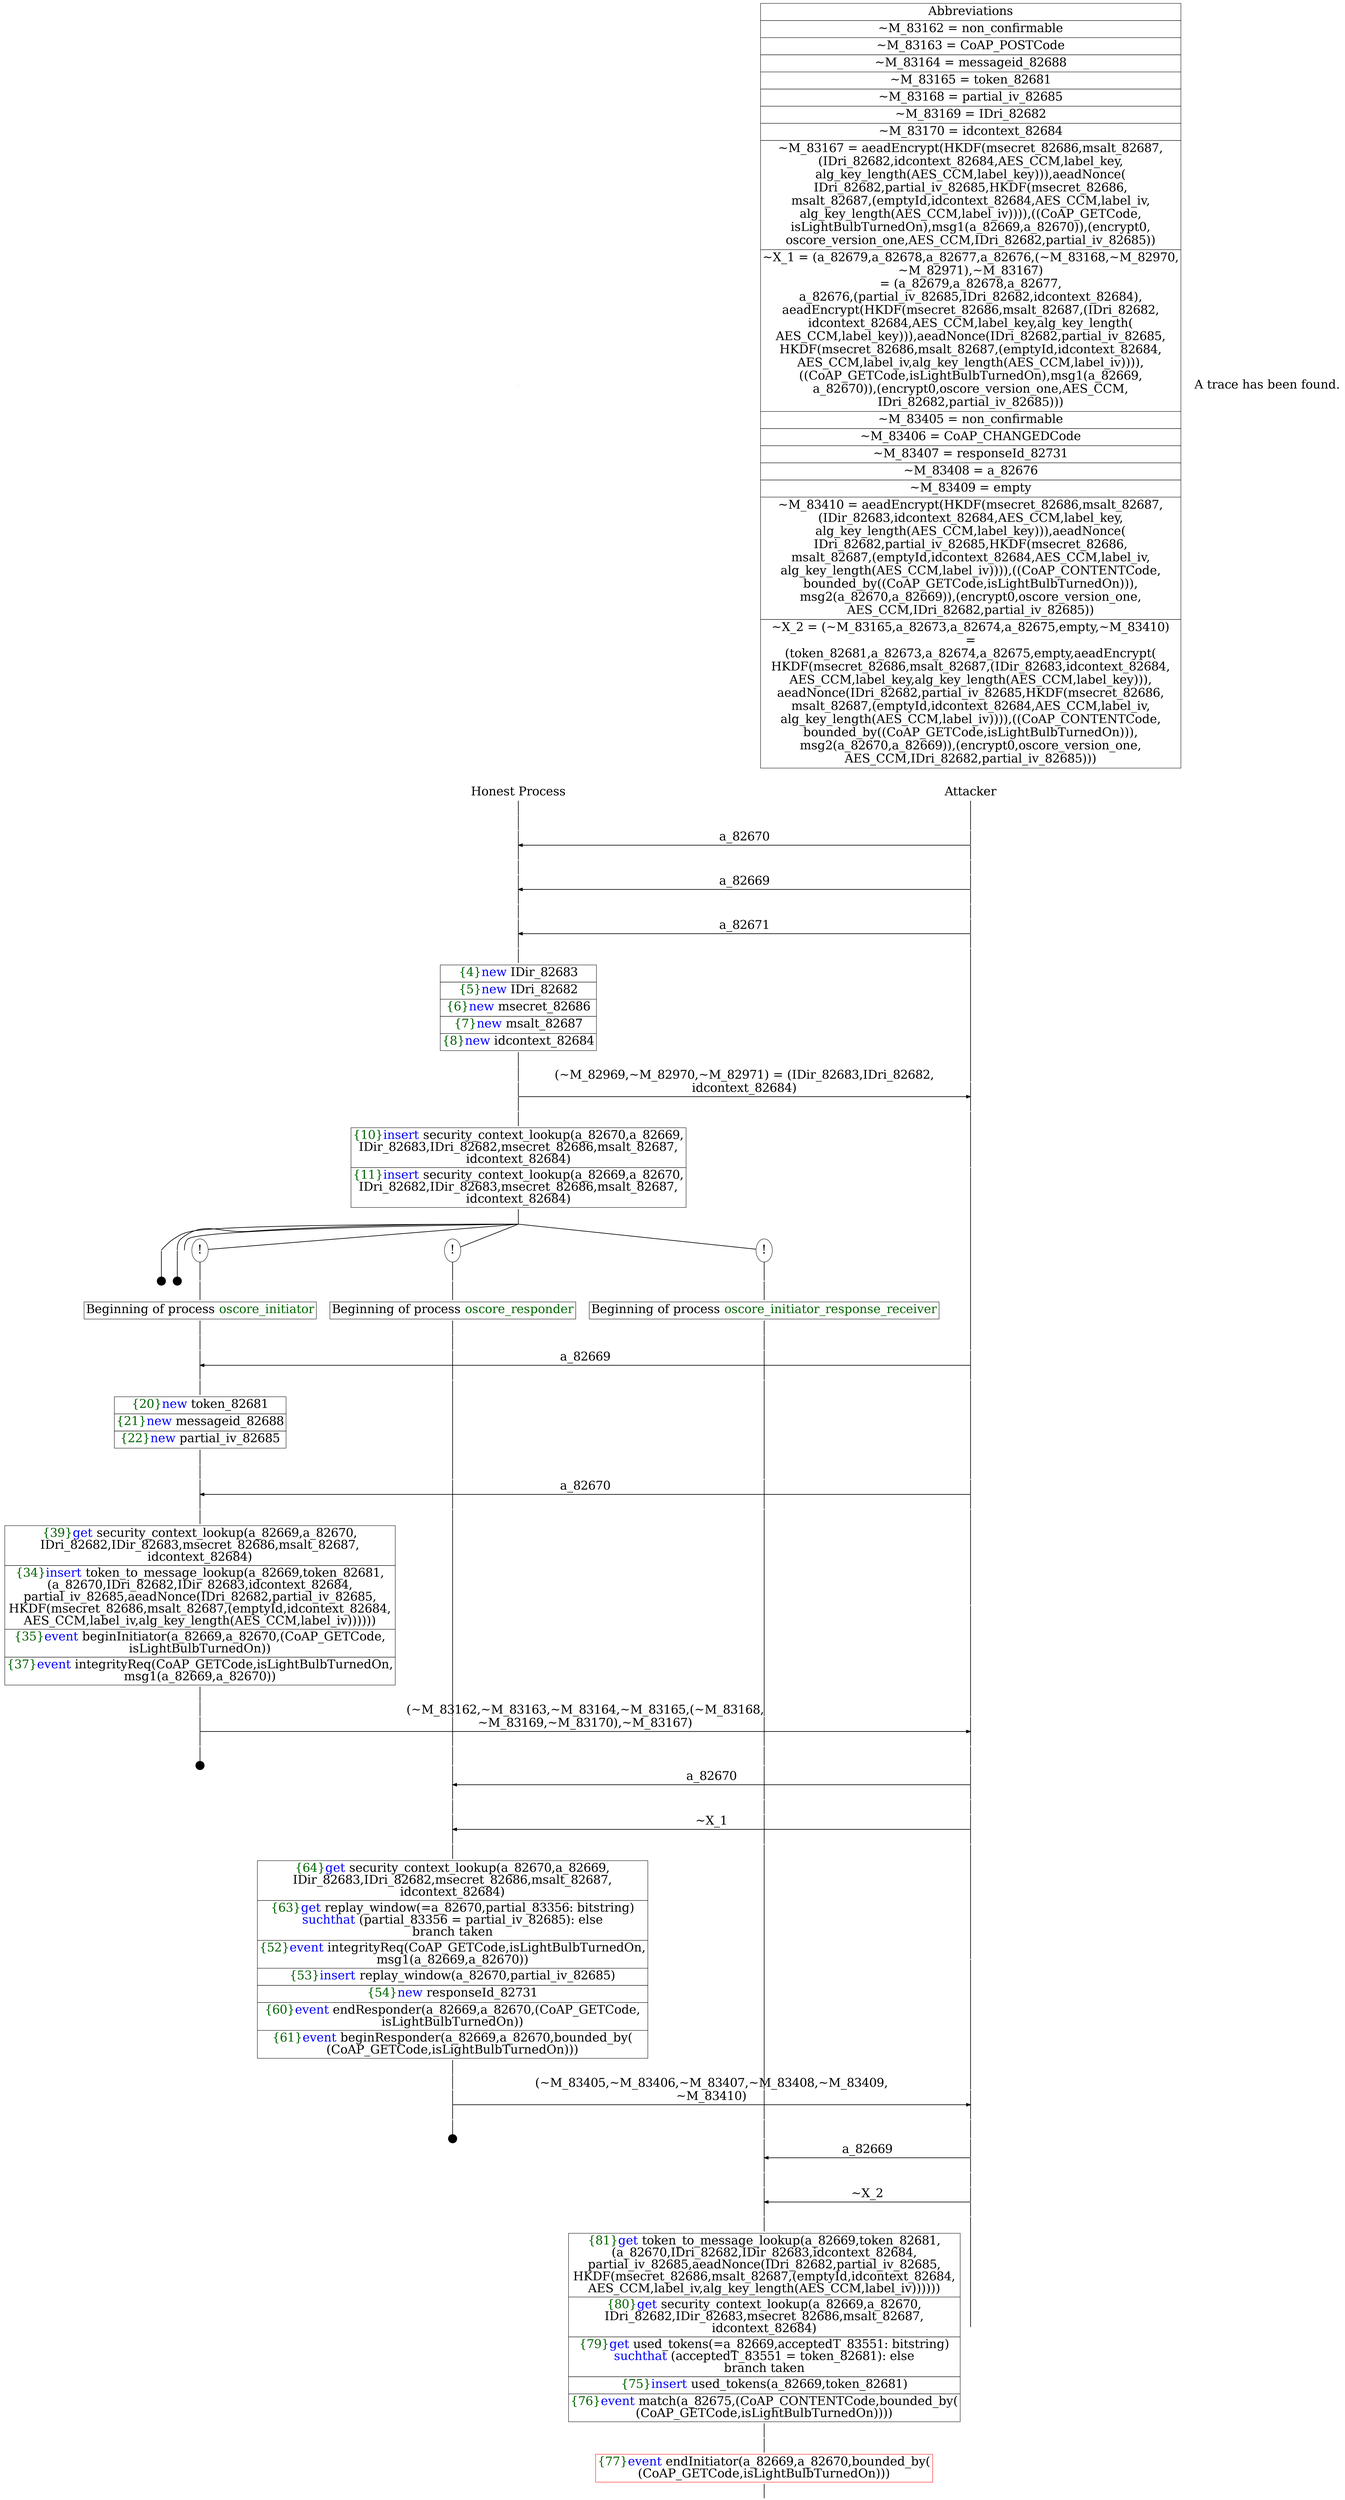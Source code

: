 digraph {
graph [ordering = out]
edge [arrowhead = none, penwidth = 1.6, fontsize = 30]
node [shape = point, width = 0, height = 0, fontsize = 30]
Trace<br/>
[label = <A trace has been found.<br/>
>, shape = plaintext]
P0__0 [label = "Honest Process", shape = plaintext]
P__0 [label = "Attacker", shape = plaintext]
Trace -> P0__0 [label = "", style = invisible, weight = 100]{rank = same; P0__0 P__0}
P0__0 -> P0__1 [label = <>, weight = 100]
P0__1 -> P0__2 [label = <>, weight = 100]
P__0 -> P__1 [label = <>, weight = 100]
{rank = same; P__1 P0__2}
P0__2 -> P0__3 [label = <>, weight = 100]
P__1 -> P__2 [label = <>, weight = 100]
{rank = same; P__2 P0__3}
P0__3 -> P__2 [label = <a_82670>, dir = back, arrowhead = normal]
P0__3 -> P0__4 [label = <>, weight = 100]
P__2 -> P__3 [label = <>, weight = 100]
{rank = same; P__3 P0__4}
P0__4 -> P0__5 [label = <>, weight = 100]
P__3 -> P__4 [label = <>, weight = 100]
{rank = same; P__4 P0__5}
P0__5 -> P0__6 [label = <>, weight = 100]
P__4 -> P__5 [label = <>, weight = 100]
{rank = same; P__5 P0__6}
P0__6 -> P__5 [label = <a_82669>, dir = back, arrowhead = normal]
P0__6 -> P0__7 [label = <>, weight = 100]
P__5 -> P__6 [label = <>, weight = 100]
{rank = same; P__6 P0__7}
P0__7 -> P0__8 [label = <>, weight = 100]
P__6 -> P__7 [label = <>, weight = 100]
{rank = same; P__7 P0__8}
P0__8 -> P0__9 [label = <>, weight = 100]
P__7 -> P__8 [label = <>, weight = 100]
{rank = same; P__8 P0__9}
P0__9 -> P__8 [label = <a_82671>, dir = back, arrowhead = normal]
P0__9 -> P0__10 [label = <>, weight = 100]
P__8 -> P__9 [label = <>, weight = 100]
{rank = same; P__9 P0__10}
P0__10 -> P0__11 [label = <>, weight = 100]
P0__11 [shape = plaintext, label = <<TABLE BORDER="0" CELLBORDER="1" CELLSPACING="0" CELLPADDING="4"> <TR><TD><FONT COLOR="darkgreen">{4}</FONT><FONT COLOR="blue">new </FONT>IDir_82683</TD></TR><TR><TD><FONT COLOR="darkgreen">{5}</FONT><FONT COLOR="blue">new </FONT>IDri_82682</TD></TR><TR><TD><FONT COLOR="darkgreen">{6}</FONT><FONT COLOR="blue">new </FONT>msecret_82686</TD></TR><TR><TD><FONT COLOR="darkgreen">{7}</FONT><FONT COLOR="blue">new </FONT>msalt_82687</TD></TR><TR><TD><FONT COLOR="darkgreen">{8}</FONT><FONT COLOR="blue">new </FONT>idcontext_82684</TD></TR></TABLE>>]
P0__11 -> P0__12 [label = <>, weight = 100]
P0__12 -> P0__13 [label = <>, weight = 100]
P__9 -> P__10 [label = <>, weight = 100]
{rank = same; P__10 P0__13}
P0__13 -> P0__14 [label = <>, weight = 100]
P__10 -> P__11 [label = <>, weight = 100]
{rank = same; P__11 P0__14}
P0__14 -> P__11 [label = <(~M_82969,~M_82970,~M_82971) = (IDir_82683,IDri_82682,<br/>
idcontext_82684)>, arrowhead = normal]
P0__14 -> P0__15 [label = <>, weight = 100]
P__11 -> P__12 [label = <>, weight = 100]
{rank = same; P__12 P0__15}
P0__15 -> P0__16 [label = <>, weight = 100]
P0__16 [shape = plaintext, label = <<TABLE BORDER="0" CELLBORDER="1" CELLSPACING="0" CELLPADDING="4"> <TR><TD><FONT COLOR="darkgreen">{10}</FONT><FONT COLOR="blue">insert </FONT>security_context_lookup(a_82670,a_82669,<br/>
IDir_82683,IDri_82682,msecret_82686,msalt_82687,<br/>
idcontext_82684)</TD></TR><TR><TD><FONT COLOR="darkgreen">{11}</FONT><FONT COLOR="blue">insert </FONT>security_context_lookup(a_82669,a_82670,<br/>
IDri_82682,IDir_82683,msecret_82686,msalt_82687,<br/>
idcontext_82684)</TD></TR></TABLE>>]
P0__16 -> P0__17 [label = <>, weight = 100]
P__12 -> P__13 [label = <>, weight = 100]
{rank = same; P__13 P0__16}
/*RPar */
P0__17 -> P0_5__17 [label = <>]
P0__17 -> P0_4__17 [label = <>]
P0__17 -> P0_3__17 [label = <>]
P0__17 -> P0_2__17 [label = <>]
P0__17 -> P0_1__17 [label = <>]
P0__17 -> P0_0__17 [label = <>]
P0__17 [label = "", fixedsize = false, width = 0, height = 0, shape = none]
{rank = same; P0_0__17 P0_1__17 P0_2__17 P0_3__17 P0_4__17 P0_5__17}
P0_0__17 [label = "!", shape = ellipse]
P0_0_0__17 [label = "", fixedsize = false, width = 0, height = 0, shape = none]
P0_0__17 -> P0_0_0__17 [label = <>, weight = 100]
P0_0_0__17 -> P0_0_0__18 [label = <>, weight = 100]
P0_0_0__18 [shape = plaintext, label = <<TABLE BORDER="0" CELLBORDER="1" CELLSPACING="0" CELLPADDING="4"> <TR><TD>Beginning of process <FONT COLOR="darkgreen">oscore_initiator_response_receiver</FONT><br/>
</TD></TR></TABLE>>]
P0_0_0__18 -> P0_0_0__19 [label = <>, weight = 100]
P0_1__17 [label = "!", shape = ellipse]
P0_1_0__17 [label = "", fixedsize = false, width = 0, height = 0, shape = none]
P0_1__17 -> P0_1_0__17 [label = <>, weight = 100]
P0_1_0__17 -> P0_1_0__18 [label = <>, weight = 100]
P0_1_0__18 [shape = plaintext, label = <<TABLE BORDER="0" CELLBORDER="1" CELLSPACING="0" CELLPADDING="4"> <TR><TD>Beginning of process <FONT COLOR="darkgreen">oscore_responder</FONT></TD></TR></TABLE>>]
P0_1_0__18 -> P0_1_0__19 [label = <>, weight = 100]
P0_2__17 [label = "!", shape = ellipse]
P0_2_0__17 [label = "", fixedsize = false, width = 0, height = 0, shape = none]
P0_2__17 -> P0_2_0__17 [label = <>, weight = 100]
P0_2_0__17 -> P0_2_0__18 [label = <>, weight = 100]
P0_2_0__18 [shape = plaintext, label = <<TABLE BORDER="0" CELLBORDER="1" CELLSPACING="0" CELLPADDING="4"> <TR><TD>Beginning of process <FONT COLOR="darkgreen">oscore_initiator</FONT></TD></TR></TABLE>>]
P0_2_0__18 -> P0_2_0__19 [label = <>, weight = 100]
P0_4__18 [label = "", width = 0.3, height = 0.3]
P0_4__17 -> P0_4__18 [label = <>, weight = 100]
P0_5__18 [label = "", width = 0.3, height = 0.3]
P0_5__17 -> P0_5__18 [label = <>, weight = 100]
P0_2_0__19 -> P0_2_0__20 [label = <>, weight = 100]
P0_1_0__19 -> P0_1_0__20 [label = <>, weight = 100]
P0_0_0__19 -> P0_0_0__20 [label = <>, weight = 100]
P__13 -> P__14 [label = <>, weight = 100]
{rank = same; P__14 P0_0_0__20 P0_1_0__20 P0_2_0__20}
P0_2_0__20 -> P0_2_0__21 [label = <>, weight = 100]
P__14 -> P__15 [label = <>, weight = 100]
{rank = same; P__15 P0_2_0__21}
P0_2_0__21 -> P__15 [label = <a_82669>, dir = back, arrowhead = normal]
P0_2_0__21 -> P0_2_0__22 [label = <>, weight = 100]
P0_1_0__20 -> P0_1_0__21 [label = <>, weight = 100]
P0_0_0__20 -> P0_0_0__21 [label = <>, weight = 100]
P__15 -> P__16 [label = <>, weight = 100]
{rank = same; P__16 P0_0_0__21 P0_1_0__21 P0_2_0__22}
P0_2_0__22 -> P0_2_0__23 [label = <>, weight = 100]
P0_2_0__23 [shape = plaintext, label = <<TABLE BORDER="0" CELLBORDER="1" CELLSPACING="0" CELLPADDING="4"> <TR><TD><FONT COLOR="darkgreen">{20}</FONT><FONT COLOR="blue">new </FONT>token_82681</TD></TR><TR><TD><FONT COLOR="darkgreen">{21}</FONT><FONT COLOR="blue">new </FONT>messageid_82688</TD></TR><TR><TD><FONT COLOR="darkgreen">{22}</FONT><FONT COLOR="blue">new </FONT>partial_iv_82685</TD></TR></TABLE>>]
P0_2_0__23 -> P0_2_0__24 [label = <>, weight = 100]
P0_2_0__24 -> P0_2_0__25 [label = <>, weight = 100]
P0_1_0__21 -> P0_1_0__22 [label = <>, weight = 100]
P0_0_0__21 -> P0_0_0__22 [label = <>, weight = 100]
P__16 -> P__17 [label = <>, weight = 100]
{rank = same; P__17 P0_0_0__22 P0_1_0__22 P0_2_0__25}
P0_2_0__25 -> P0_2_0__26 [label = <>, weight = 100]
P__17 -> P__18 [label = <>, weight = 100]
{rank = same; P__18 P0_2_0__26}
P0_2_0__26 -> P__18 [label = <a_82670>, dir = back, arrowhead = normal]
P0_2_0__26 -> P0_2_0__27 [label = <>, weight = 100]
P0_1_0__22 -> P0_1_0__23 [label = <>, weight = 100]
P0_0_0__22 -> P0_0_0__23 [label = <>, weight = 100]
P__18 -> P__19 [label = <>, weight = 100]
{rank = same; P__19 P0_0_0__23 P0_1_0__23 P0_2_0__27}
P0_2_0__27 -> P0_2_0__28 [label = <>, weight = 100]
P0_2_0__28 [shape = plaintext, label = <<TABLE BORDER="0" CELLBORDER="1" CELLSPACING="0" CELLPADDING="4"> <TR><TD><FONT COLOR="darkgreen">{39}</FONT><FONT COLOR="blue">get </FONT>security_context_lookup(a_82669,a_82670,<br/>
IDri_82682,IDir_82683,msecret_82686,msalt_82687,<br/>
idcontext_82684)</TD></TR><TR><TD><FONT COLOR="darkgreen">{34}</FONT><FONT COLOR="blue">insert </FONT>token_to_message_lookup(a_82669,token_82681,<br/>
(a_82670,IDri_82682,IDir_82683,idcontext_82684,<br/>
partial_iv_82685,aeadNonce(IDri_82682,partial_iv_82685,<br/>
HKDF(msecret_82686,msalt_82687,(emptyId,idcontext_82684,<br/>
AES_CCM,label_iv,alg_key_length(AES_CCM,label_iv))))))<br/>
</TD></TR><TR><TD><FONT COLOR="darkgreen">{35}</FONT><FONT COLOR="blue">event</FONT> beginInitiator(a_82669,a_82670,(CoAP_GETCode,<br/>
isLightBulbTurnedOn))</TD></TR><TR><TD><FONT COLOR="darkgreen">{37}</FONT><FONT COLOR="blue">event</FONT> integrityReq(CoAP_GETCode,isLightBulbTurnedOn,<br/>
msg1(a_82669,a_82670))</TD></TR></TABLE>>]
P0_2_0__28 -> P0_2_0__29 [label = <>, weight = 100]
P__19 -> P__20 [label = <>, weight = 100]
{rank = same; P__20 P0_2_0__28}
P0_2_0__29 -> P0_2_0__30 [label = <>, weight = 100]
P0_1_0__23 -> P0_1_0__24 [label = <>, weight = 100]
P0_0_0__23 -> P0_0_0__24 [label = <>, weight = 100]
P__20 -> P__21 [label = <>, weight = 100]
{rank = same; P__21 P0_0_0__24 P0_1_0__24 P0_2_0__30}
P0_2_0__30 -> P0_2_0__31 [label = <>, weight = 100]
P__21 -> P__22 [label = <>, weight = 100]
{rank = same; P__22 P0_2_0__31}
P0_2_0__31 -> P__22 [label = <(~M_83162,~M_83163,~M_83164,~M_83165,(~M_83168,<br/>
~M_83169,~M_83170),~M_83167)>, arrowhead = normal]
P0_2_0__31 -> P0_2_0__32 [label = <>, weight = 100]
P0_1_0__24 -> P0_1_0__25 [label = <>, weight = 100]
P0_0_0__24 -> P0_0_0__25 [label = <>, weight = 100]
P__22 -> P__23 [label = <>, weight = 100]
{rank = same; P__23 P0_0_0__25 P0_1_0__25 P0_2_0__32}
P0_2_0__33 [label = "", width = 0.3, height = 0.3]
P0_2_0__32 -> P0_2_0__33 [label = <>, weight = 100]
P0_1_0__25 -> P0_1_0__26 [label = <>, weight = 100]
P0_0_0__25 -> P0_0_0__26 [label = <>, weight = 100]
P__23 -> P__24 [label = <>, weight = 100]
{rank = same; P__24 P0_0_0__26 P0_1_0__26}
P0_1_0__26 -> P0_1_0__27 [label = <>, weight = 100]
P__24 -> P__25 [label = <>, weight = 100]
{rank = same; P__25 P0_1_0__27}
P0_1_0__27 -> P__25 [label = <a_82670>, dir = back, arrowhead = normal]
P0_1_0__27 -> P0_1_0__28 [label = <>, weight = 100]
P0_0_0__26 -> P0_0_0__27 [label = <>, weight = 100]
P__25 -> P__26 [label = <>, weight = 100]
{rank = same; P__26 P0_0_0__27 P0_1_0__28}
P0_1_0__28 -> P0_1_0__29 [label = <>, weight = 100]
P0_0_0__27 -> P0_0_0__28 [label = <>, weight = 100]
P__26 -> P__27 [label = <>, weight = 100]
{rank = same; P__27 P0_0_0__28 P0_1_0__29}
P0_1_0__29 -> P0_1_0__30 [label = <>, weight = 100]
P__27 -> P__28 [label = <>, weight = 100]
{rank = same; P__28 P0_1_0__30}
P0_1_0__30 -> P__28 [label = <~X_1>, dir = back, arrowhead = normal]
P0_1_0__30 -> P0_1_0__31 [label = <>, weight = 100]
P0_0_0__28 -> P0_0_0__29 [label = <>, weight = 100]
P__28 -> P__29 [label = <>, weight = 100]
{rank = same; P__29 P0_0_0__29 P0_1_0__31}
P0_1_0__31 -> P0_1_0__32 [label = <>, weight = 100]
P0_1_0__32 [shape = plaintext, label = <<TABLE BORDER="0" CELLBORDER="1" CELLSPACING="0" CELLPADDING="4"> <TR><TD><FONT COLOR="darkgreen">{64}</FONT><FONT COLOR="blue">get </FONT>security_context_lookup(a_82670,a_82669,<br/>
IDir_82683,IDri_82682,msecret_82686,msalt_82687,<br/>
idcontext_82684)</TD></TR><TR><TD><FONT COLOR="darkgreen">{63}</FONT><FONT COLOR="blue">get</FONT> replay_window(=a_82670,partial_83356: bitstring)<br/>
<FONT COLOR="blue">suchthat</FONT> (partial_83356 = partial_iv_82685): else<br/>
branch taken</TD></TR><TR><TD><FONT COLOR="darkgreen">{52}</FONT><FONT COLOR="blue">event</FONT> integrityReq(CoAP_GETCode,isLightBulbTurnedOn,<br/>
msg1(a_82669,a_82670))</TD></TR><TR><TD><FONT COLOR="darkgreen">{53}</FONT><FONT COLOR="blue">insert </FONT>replay_window(a_82670,partial_iv_82685)<br/>
</TD></TR><TR><TD><FONT COLOR="darkgreen">{54}</FONT><FONT COLOR="blue">new </FONT>responseId_82731</TD></TR><TR><TD><FONT COLOR="darkgreen">{60}</FONT><FONT COLOR="blue">event</FONT> endResponder(a_82669,a_82670,(CoAP_GETCode,<br/>
isLightBulbTurnedOn))</TD></TR><TR><TD><FONT COLOR="darkgreen">{61}</FONT><FONT COLOR="blue">event</FONT> beginResponder(a_82669,a_82670,bounded_by(<br/>
(CoAP_GETCode,isLightBulbTurnedOn)))</TD></TR></TABLE>>]
P0_1_0__32 -> P0_1_0__33 [label = <>, weight = 100]
P__29 -> P__30 [label = <>, weight = 100]
{rank = same; P__30 P0_1_0__32}
P0_1_0__33 -> P0_1_0__34 [label = <>, weight = 100]
P0_0_0__29 -> P0_0_0__30 [label = <>, weight = 100]
P__30 -> P__31 [label = <>, weight = 100]
{rank = same; P__31 P0_0_0__30 P0_1_0__34}
P0_1_0__34 -> P0_1_0__35 [label = <>, weight = 100]
P__31 -> P__32 [label = <>, weight = 100]
{rank = same; P__32 P0_1_0__35}
P0_1_0__35 -> P__32 [label = <(~M_83405,~M_83406,~M_83407,~M_83408,~M_83409,<br/>
~M_83410)>, arrowhead = normal]
P0_1_0__35 -> P0_1_0__36 [label = <>, weight = 100]
P0_0_0__30 -> P0_0_0__31 [label = <>, weight = 100]
P__32 -> P__33 [label = <>, weight = 100]
{rank = same; P__33 P0_0_0__31 P0_1_0__36}
P0_1_0__37 [label = "", width = 0.3, height = 0.3]
P0_1_0__36 -> P0_1_0__37 [label = <>, weight = 100]
P0_0_0__31 -> P0_0_0__32 [label = <>, weight = 100]
P__33 -> P__34 [label = <>, weight = 100]
{rank = same; P__34 P0_0_0__32}
P0_0_0__32 -> P0_0_0__33 [label = <>, weight = 100]
P__34 -> P__35 [label = <>, weight = 100]
{rank = same; P__35 P0_0_0__33}
P0_0_0__33 -> P__35 [label = <a_82669>, dir = back, arrowhead = normal]
P0_0_0__33 -> P0_0_0__34 [label = <>, weight = 100]
P__35 -> P__36 [label = <>, weight = 100]
{rank = same; P__36 P0_0_0__34}
P0_0_0__34 -> P0_0_0__35 [label = <>, weight = 100]
P__36 -> P__37 [label = <>, weight = 100]
{rank = same; P__37 P0_0_0__35}
P0_0_0__35 -> P0_0_0__36 [label = <>, weight = 100]
P__37 -> P__38 [label = <>, weight = 100]
{rank = same; P__38 P0_0_0__36}
P0_0_0__36 -> P__38 [label = <~X_2>, dir = back, arrowhead = normal]
P0_0_0__36 -> P0_0_0__37 [label = <>, weight = 100]
P__38 -> P__39 [label = <>, weight = 100]
{rank = same; P__39 P0_0_0__37}
P0_0_0__37 -> P0_0_0__38 [label = <>, weight = 100]
P0_0_0__38 [shape = plaintext, label = <<TABLE BORDER="0" CELLBORDER="1" CELLSPACING="0" CELLPADDING="4"> <TR><TD><FONT COLOR="darkgreen">{81}</FONT><FONT COLOR="blue">get </FONT>token_to_message_lookup(a_82669,token_82681,<br/>
(a_82670,IDri_82682,IDir_82683,idcontext_82684,<br/>
partial_iv_82685,aeadNonce(IDri_82682,partial_iv_82685,<br/>
HKDF(msecret_82686,msalt_82687,(emptyId,idcontext_82684,<br/>
AES_CCM,label_iv,alg_key_length(AES_CCM,label_iv))))))<br/>
</TD></TR><TR><TD><FONT COLOR="darkgreen">{80}</FONT><FONT COLOR="blue">get </FONT>security_context_lookup(a_82669,a_82670,<br/>
IDri_82682,IDir_82683,msecret_82686,msalt_82687,<br/>
idcontext_82684)</TD></TR><TR><TD><FONT COLOR="darkgreen">{79}</FONT><FONT COLOR="blue">get</FONT> used_tokens(=a_82669,acceptedT_83551: bitstring)<br/>
<FONT COLOR="blue">suchthat</FONT> (acceptedT_83551 = token_82681): else<br/>
branch taken</TD></TR><TR><TD><FONT COLOR="darkgreen">{75}</FONT><FONT COLOR="blue">insert </FONT>used_tokens(a_82669,token_82681)</TD></TR><TR><TD><FONT COLOR="darkgreen">{76}</FONT><FONT COLOR="blue">event</FONT> match(a_82675,(CoAP_CONTENTCode,bounded_by(<br/>
(CoAP_GETCode,isLightBulbTurnedOn))))</TD></TR></TABLE>>]
P0_0_0__38 -> P0_0_0__39 [label = <>, weight = 100]
P__39 -> P__40 [label = <>, weight = 100]
{rank = same; P__40 P0_0_0__38}
P0_0_0__39 -> P0_0_0__40 [label = <>, weight = 100]
P0_0_0__40 [color = red, shape = plaintext, label = <<TABLE BORDER="0" CELLBORDER="1" CELLSPACING="0" CELLPADDING="4"> <TR><TD><FONT COLOR="darkgreen">{77}</FONT><FONT COLOR="blue">event</FONT> endInitiator(a_82669,a_82670,bounded_by(<br/>
(CoAP_GETCode,isLightBulbTurnedOn)))</TD></TR></TABLE>>]
P0_0_0__40 -> P0_0_0__41 [label = <>, weight = 100]
Abbrev [shape = plaintext, label = <<TABLE BORDER="0" CELLBORDER="1" CELLSPACING="0" CELLPADDING="4"><TR> <TD> Abbreviations </TD></TR><TR><TD>~M_83162 = non_confirmable</TD></TR><TR><TD>~M_83163 = CoAP_POSTCode</TD></TR><TR><TD>~M_83164 = messageid_82688</TD></TR><TR><TD>~M_83165 = token_82681</TD></TR><TR><TD>~M_83168 = partial_iv_82685</TD></TR><TR><TD>~M_83169 = IDri_82682</TD></TR><TR><TD>~M_83170 = idcontext_82684</TD></TR><TR><TD>~M_83167 = aeadEncrypt(HKDF(msecret_82686,msalt_82687,<br/>
(IDri_82682,idcontext_82684,AES_CCM,label_key,<br/>
alg_key_length(AES_CCM,label_key))),aeadNonce(<br/>
IDri_82682,partial_iv_82685,HKDF(msecret_82686,<br/>
msalt_82687,(emptyId,idcontext_82684,AES_CCM,label_iv,<br/>
alg_key_length(AES_CCM,label_iv)))),((CoAP_GETCode,<br/>
isLightBulbTurnedOn),msg1(a_82669,a_82670)),(encrypt0,<br/>
oscore_version_one,AES_CCM,IDri_82682,partial_iv_82685))</TD></TR><TR><TD>~X_1 = (a_82679,a_82678,a_82677,a_82676,(~M_83168,~M_82970,<br/>
~M_82971),~M_83167)<br/>
= (a_82679,a_82678,a_82677,<br/>
a_82676,(partial_iv_82685,IDri_82682,idcontext_82684),<br/>
aeadEncrypt(HKDF(msecret_82686,msalt_82687,(IDri_82682,<br/>
idcontext_82684,AES_CCM,label_key,alg_key_length(<br/>
AES_CCM,label_key))),aeadNonce(IDri_82682,partial_iv_82685,<br/>
HKDF(msecret_82686,msalt_82687,(emptyId,idcontext_82684,<br/>
AES_CCM,label_iv,alg_key_length(AES_CCM,label_iv)))),<br/>
((CoAP_GETCode,isLightBulbTurnedOn),msg1(a_82669,<br/>
a_82670)),(encrypt0,oscore_version_one,AES_CCM,<br/>
IDri_82682,partial_iv_82685)))</TD></TR><TR><TD>~M_83405 = non_confirmable</TD></TR><TR><TD>~M_83406 = CoAP_CHANGEDCode</TD></TR><TR><TD>~M_83407 = responseId_82731</TD></TR><TR><TD>~M_83408 = a_82676</TD></TR><TR><TD>~M_83409 = empty</TD></TR><TR><TD>~M_83410 = aeadEncrypt(HKDF(msecret_82686,msalt_82687,<br/>
(IDir_82683,idcontext_82684,AES_CCM,label_key,<br/>
alg_key_length(AES_CCM,label_key))),aeadNonce(<br/>
IDri_82682,partial_iv_82685,HKDF(msecret_82686,<br/>
msalt_82687,(emptyId,idcontext_82684,AES_CCM,label_iv,<br/>
alg_key_length(AES_CCM,label_iv)))),((CoAP_CONTENTCode,<br/>
bounded_by((CoAP_GETCode,isLightBulbTurnedOn))),<br/>
msg2(a_82670,a_82669)),(encrypt0,oscore_version_one,<br/>
AES_CCM,IDri_82682,partial_iv_82685))</TD></TR><TR><TD>~X_2 = (~M_83165,a_82673,a_82674,a_82675,empty,~M_83410)<br/>
=<br/>
(token_82681,a_82673,a_82674,a_82675,empty,aeadEncrypt(<br/>
HKDF(msecret_82686,msalt_82687,(IDir_82683,idcontext_82684,<br/>
AES_CCM,label_key,alg_key_length(AES_CCM,label_key))),<br/>
aeadNonce(IDri_82682,partial_iv_82685,HKDF(msecret_82686,<br/>
msalt_82687,(emptyId,idcontext_82684,AES_CCM,label_iv,<br/>
alg_key_length(AES_CCM,label_iv)))),((CoAP_CONTENTCode,<br/>
bounded_by((CoAP_GETCode,isLightBulbTurnedOn))),<br/>
msg2(a_82670,a_82669)),(encrypt0,oscore_version_one,<br/>
AES_CCM,IDri_82682,partial_iv_82685)))</TD></TR></TABLE>>]Abbrev -> P__0 [style = invisible, weight =100]}